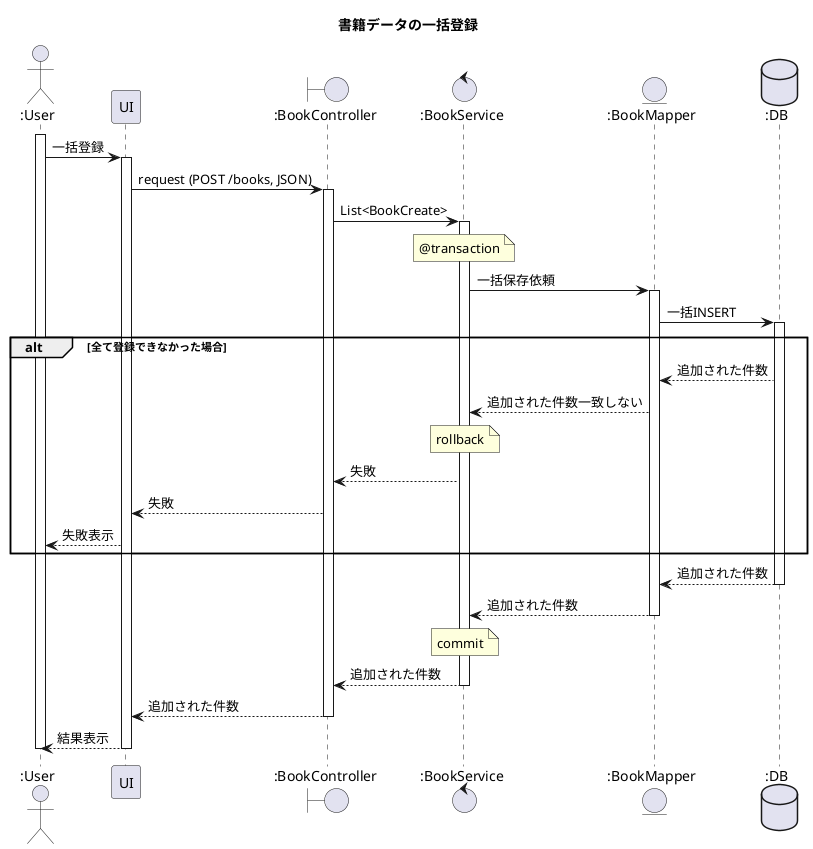 @startuml registerBooks

title 書籍データの一括登録

actor ":User" as User
participant "UI" as UI
boundary ":BookController" as BookController
control ":BookService" as BookService
entity ":BookMapper" as BookMapper
database ":DB" as DB

activate User
User -> UI ++ : 一括登録
UI -> BookController ++ : request (POST /books, JSON)
BookController -> BookService ++ : List<BookCreate>
note over BookService : @transaction
BookService -> BookMapper ++ : 一括保存依頼
BookMapper -> DB ++ : 一括INSERT

alt 全て登録できなかった場合
    DB --> BookMapper : 追加された件数
    BookMapper --> BookService : 追加された件数一致しない
    note over BookService : rollback
    BookService --> BookController : 失敗
    BookController --> UI : 失敗
    UI --> User : 失敗表示
end

DB --> BookMapper -- : 追加された件数
BookMapper --> BookService -- : 追加された件数
note over BookService : commit
BookService --> BookController -- : 追加された件数
BookController --> UI -- : 追加された件数
UI --> User -- : 結果表示
deactivate User

@enduml